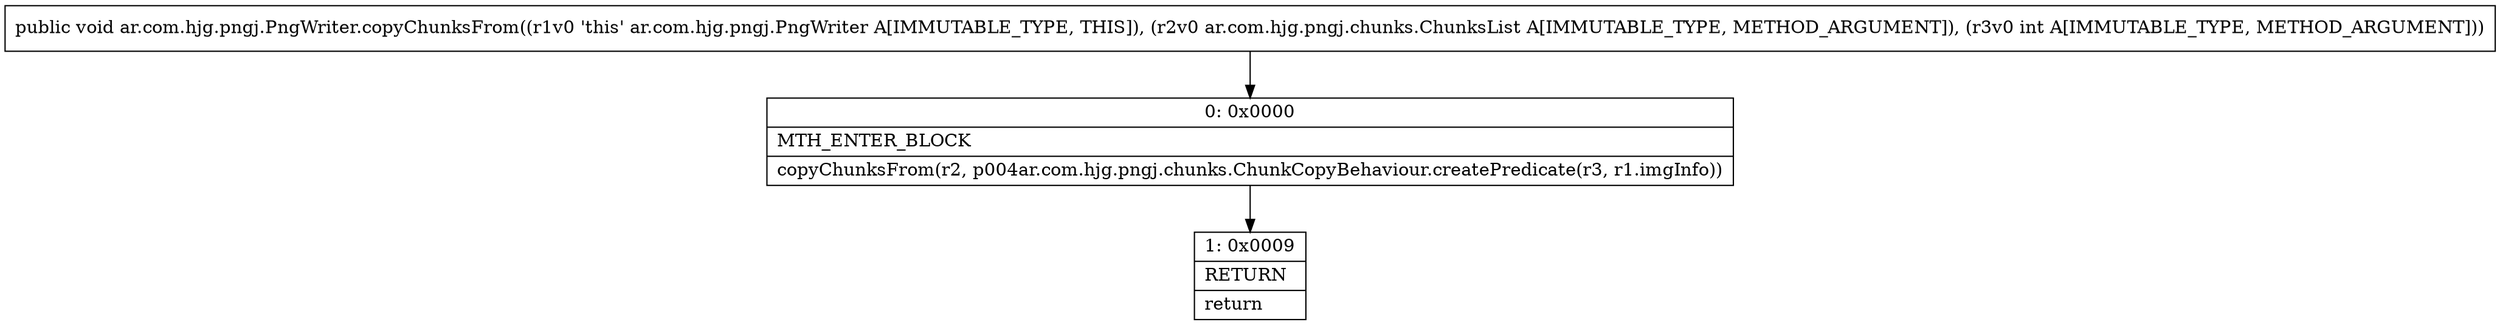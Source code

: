 digraph "CFG forar.com.hjg.pngj.PngWriter.copyChunksFrom(Lar\/com\/hjg\/pngj\/chunks\/ChunksList;I)V" {
Node_0 [shape=record,label="{0\:\ 0x0000|MTH_ENTER_BLOCK\l|copyChunksFrom(r2, p004ar.com.hjg.pngj.chunks.ChunkCopyBehaviour.createPredicate(r3, r1.imgInfo))\l}"];
Node_1 [shape=record,label="{1\:\ 0x0009|RETURN\l|return\l}"];
MethodNode[shape=record,label="{public void ar.com.hjg.pngj.PngWriter.copyChunksFrom((r1v0 'this' ar.com.hjg.pngj.PngWriter A[IMMUTABLE_TYPE, THIS]), (r2v0 ar.com.hjg.pngj.chunks.ChunksList A[IMMUTABLE_TYPE, METHOD_ARGUMENT]), (r3v0 int A[IMMUTABLE_TYPE, METHOD_ARGUMENT])) }"];
MethodNode -> Node_0;
Node_0 -> Node_1;
}


